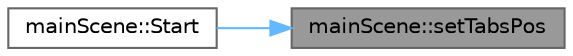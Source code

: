 digraph "mainScene::setTabsPos"
{
 // INTERACTIVE_SVG=YES
 // LATEX_PDF_SIZE
  bgcolor="transparent";
  edge [fontname=Helvetica,fontsize=10,labelfontname=Helvetica,labelfontsize=10];
  node [fontname=Helvetica,fontsize=10,shape=box,height=0.2,width=0.4];
  rankdir="RL";
  Node1 [label="mainScene::setTabsPos",height=0.2,width=0.4,color="gray40", fillcolor="grey60", style="filled", fontcolor="black",tooltip=" "];
  Node1 -> Node2 [dir="back",color="steelblue1",style="solid"];
  Node2 [label="mainScene::Start",height=0.2,width=0.4,color="grey40", fillcolor="white", style="filled",URL="$classmain_scene.html#a1f8caf5fd8292f6e4d8bc35daeaf060d",tooltip=" "];
}

